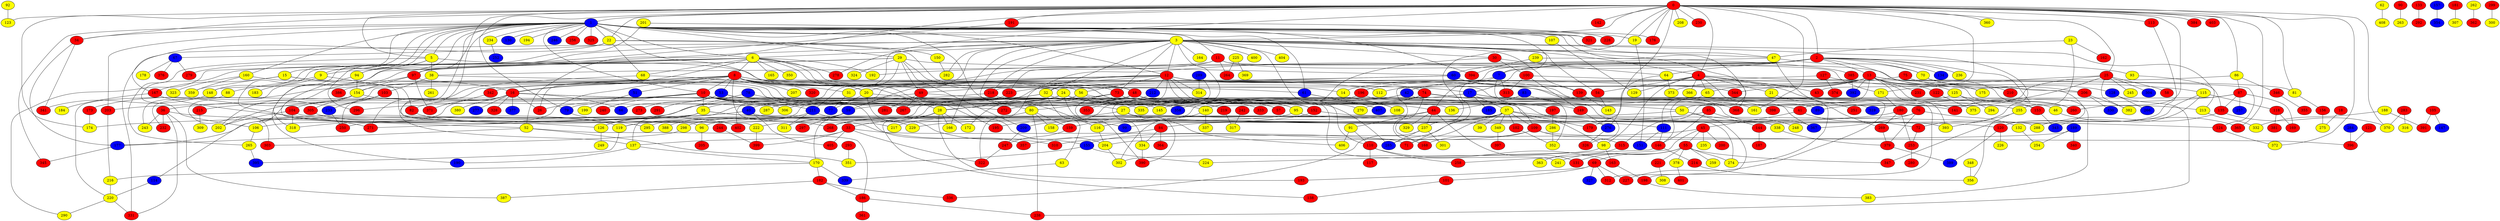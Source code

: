 graph {
0 [style = filled fillcolor = red];
1 [style = filled fillcolor = blue];
2 [style = filled fillcolor = red];
3 [style = filled fillcolor = yellow];
4 [style = filled fillcolor = red];
5 [style = filled fillcolor = yellow];
6 [style = filled fillcolor = yellow];
7 [style = filled fillcolor = blue];
8 [style = filled fillcolor = red];
9 [style = filled fillcolor = yellow];
10 [style = filled fillcolor = red];
11 [style = filled fillcolor = red];
12 [style = filled fillcolor = red];
13 [style = filled fillcolor = red];
14 [style = filled fillcolor = yellow];
15 [style = filled fillcolor = yellow];
16 [style = filled fillcolor = red];
17 [style = filled fillcolor = blue];
18 [style = filled fillcolor = red];
19 [style = filled fillcolor = yellow];
20 [style = filled fillcolor = yellow];
21 [style = filled fillcolor = yellow];
22 [style = filled fillcolor = yellow];
23 [style = filled fillcolor = yellow];
24 [style = filled fillcolor = yellow];
25 [style = filled fillcolor = red];
26 [style = filled fillcolor = red];
27 [style = filled fillcolor = yellow];
28 [style = filled fillcolor = yellow];
29 [style = filled fillcolor = yellow];
30 [style = filled fillcolor = red];
31 [style = filled fillcolor = yellow];
32 [style = filled fillcolor = yellow];
33 [style = filled fillcolor = red];
34 [style = filled fillcolor = red];
35 [style = filled fillcolor = yellow];
36 [style = filled fillcolor = red];
37 [style = filled fillcolor = yellow];
38 [style = filled fillcolor = yellow];
39 [style = filled fillcolor = yellow];
40 [style = filled fillcolor = blue];
41 [style = filled fillcolor = red];
42 [style = filled fillcolor = blue];
43 [style = filled fillcolor = red];
44 [style = filled fillcolor = red];
45 [style = filled fillcolor = red];
46 [style = filled fillcolor = yellow];
47 [style = filled fillcolor = yellow];
48 [style = filled fillcolor = red];
49 [style = filled fillcolor = red];
50 [style = filled fillcolor = yellow];
51 [style = filled fillcolor = blue];
52 [style = filled fillcolor = yellow];
53 [style = filled fillcolor = blue];
54 [style = filled fillcolor = red];
55 [style = filled fillcolor = red];
56 [style = filled fillcolor = yellow];
57 [style = filled fillcolor = red];
58 [style = filled fillcolor = red];
59 [style = filled fillcolor = blue];
60 [style = filled fillcolor = blue];
61 [style = filled fillcolor = blue];
62 [style = filled fillcolor = yellow];
63 [style = filled fillcolor = yellow];
64 [style = filled fillcolor = yellow];
65 [style = filled fillcolor = yellow];
66 [style = filled fillcolor = blue];
67 [style = filled fillcolor = blue];
68 [style = filled fillcolor = yellow];
69 [style = filled fillcolor = red];
70 [style = filled fillcolor = yellow];
71 [style = filled fillcolor = red];
72 [style = filled fillcolor = red];
73 [style = filled fillcolor = red];
74 [style = filled fillcolor = red];
75 [style = filled fillcolor = red];
76 [style = filled fillcolor = red];
77 [style = filled fillcolor = blue];
78 [style = filled fillcolor = blue];
79 [style = filled fillcolor = blue];
80 [style = filled fillcolor = yellow];
81 [style = filled fillcolor = yellow];
82 [style = filled fillcolor = red];
83 [style = filled fillcolor = blue];
84 [style = filled fillcolor = red];
85 [style = filled fillcolor = red];
86 [style = filled fillcolor = yellow];
87 [style = filled fillcolor = red];
88 [style = filled fillcolor = yellow];
89 [style = filled fillcolor = blue];
90 [style = filled fillcolor = red];
91 [style = filled fillcolor = yellow];
92 [style = filled fillcolor = yellow];
93 [style = filled fillcolor = yellow];
94 [style = filled fillcolor = yellow];
95 [style = filled fillcolor = yellow];
96 [style = filled fillcolor = yellow];
97 [style = filled fillcolor = red];
98 [style = filled fillcolor = yellow];
99 [style = filled fillcolor = blue];
100 [style = filled fillcolor = red];
101 [style = filled fillcolor = red];
102 [style = filled fillcolor = red];
103 [style = filled fillcolor = red];
104 [style = filled fillcolor = red];
105 [style = filled fillcolor = red];
106 [style = filled fillcolor = yellow];
107 [style = filled fillcolor = yellow];
108 [style = filled fillcolor = yellow];
109 [style = filled fillcolor = red];
110 [style = filled fillcolor = red];
111 [style = filled fillcolor = blue];
112 [style = filled fillcolor = yellow];
113 [style = filled fillcolor = red];
114 [style = filled fillcolor = blue];
115 [style = filled fillcolor = yellow];
116 [style = filled fillcolor = yellow];
117 [style = filled fillcolor = red];
118 [style = filled fillcolor = red];
119 [style = filled fillcolor = yellow];
120 [style = filled fillcolor = red];
121 [style = filled fillcolor = red];
122 [style = filled fillcolor = red];
123 [style = filled fillcolor = yellow];
124 [style = filled fillcolor = red];
125 [style = filled fillcolor = yellow];
126 [style = filled fillcolor = yellow];
127 [style = filled fillcolor = red];
128 [style = filled fillcolor = blue];
129 [style = filled fillcolor = yellow];
130 [style = filled fillcolor = blue];
131 [style = filled fillcolor = red];
132 [style = filled fillcolor = yellow];
133 [style = filled fillcolor = red];
134 [style = filled fillcolor = blue];
135 [style = filled fillcolor = red];
136 [style = filled fillcolor = yellow];
137 [style = filled fillcolor = yellow];
138 [style = filled fillcolor = red];
139 [style = filled fillcolor = red];
140 [style = filled fillcolor = yellow];
141 [style = filled fillcolor = red];
142 [style = filled fillcolor = red];
143 [style = filled fillcolor = yellow];
144 [style = filled fillcolor = red];
145 [style = filled fillcolor = yellow];
146 [style = filled fillcolor = red];
147 [style = filled fillcolor = blue];
148 [style = filled fillcolor = yellow];
149 [style = filled fillcolor = red];
150 [style = filled fillcolor = yellow];
151 [style = filled fillcolor = blue];
152 [style = filled fillcolor = red];
153 [style = filled fillcolor = red];
154 [style = filled fillcolor = yellow];
155 [style = filled fillcolor = blue];
156 [style = filled fillcolor = red];
157 [style = filled fillcolor = blue];
158 [style = filled fillcolor = yellow];
159 [style = filled fillcolor = red];
160 [style = filled fillcolor = yellow];
161 [style = filled fillcolor = yellow];
162 [style = filled fillcolor = red];
163 [style = filled fillcolor = red];
164 [style = filled fillcolor = yellow];
165 [style = filled fillcolor = yellow];
166 [style = filled fillcolor = yellow];
167 [style = filled fillcolor = red];
168 [style = filled fillcolor = red];
169 [style = filled fillcolor = red];
170 [style = filled fillcolor = yellow];
171 [style = filled fillcolor = yellow];
172 [style = filled fillcolor = yellow];
173 [style = filled fillcolor = red];
174 [style = filled fillcolor = yellow];
175 [style = filled fillcolor = yellow];
176 [style = filled fillcolor = red];
177 [style = filled fillcolor = blue];
178 [style = filled fillcolor = yellow];
179 [style = filled fillcolor = red];
180 [style = filled fillcolor = red];
181 [style = filled fillcolor = red];
182 [style = filled fillcolor = red];
183 [style = filled fillcolor = yellow];
184 [style = filled fillcolor = yellow];
185 [style = filled fillcolor = blue];
186 [style = filled fillcolor = red];
187 [style = filled fillcolor = red];
188 [style = filled fillcolor = yellow];
189 [style = filled fillcolor = blue];
190 [style = filled fillcolor = blue];
191 [style = filled fillcolor = red];
192 [style = filled fillcolor = yellow];
193 [style = filled fillcolor = red];
194 [style = filled fillcolor = yellow];
195 [style = filled fillcolor = red];
196 [style = filled fillcolor = red];
197 [style = filled fillcolor = red];
198 [style = filled fillcolor = red];
199 [style = filled fillcolor = yellow];
200 [style = filled fillcolor = red];
201 [style = filled fillcolor = yellow];
202 [style = filled fillcolor = yellow];
203 [style = filled fillcolor = red];
204 [style = filled fillcolor = yellow];
205 [style = filled fillcolor = red];
206 [style = filled fillcolor = red];
207 [style = filled fillcolor = yellow];
208 [style = filled fillcolor = yellow];
209 [style = filled fillcolor = blue];
210 [style = filled fillcolor = red];
211 [style = filled fillcolor = blue];
212 [style = filled fillcolor = blue];
213 [style = filled fillcolor = yellow];
214 [style = filled fillcolor = red];
215 [style = filled fillcolor = red];
216 [style = filled fillcolor = yellow];
217 [style = filled fillcolor = yellow];
218 [style = filled fillcolor = red];
219 [style = filled fillcolor = red];
220 [style = filled fillcolor = yellow];
221 [style = filled fillcolor = red];
222 [style = filled fillcolor = yellow];
223 [style = filled fillcolor = red];
224 [style = filled fillcolor = yellow];
225 [style = filled fillcolor = yellow];
226 [style = filled fillcolor = yellow];
227 [style = filled fillcolor = red];
228 [style = filled fillcolor = red];
229 [style = filled fillcolor = yellow];
230 [style = filled fillcolor = red];
231 [style = filled fillcolor = red];
232 [style = filled fillcolor = red];
233 [style = filled fillcolor = blue];
234 [style = filled fillcolor = yellow];
235 [style = filled fillcolor = yellow];
236 [style = filled fillcolor = yellow];
237 [style = filled fillcolor = yellow];
238 [style = filled fillcolor = red];
239 [style = filled fillcolor = yellow];
240 [style = filled fillcolor = red];
241 [style = filled fillcolor = yellow];
242 [style = filled fillcolor = red];
243 [style = filled fillcolor = yellow];
244 [style = filled fillcolor = red];
245 [style = filled fillcolor = yellow];
246 [style = filled fillcolor = blue];
247 [style = filled fillcolor = red];
248 [style = filled fillcolor = yellow];
249 [style = filled fillcolor = yellow];
250 [style = filled fillcolor = red];
251 [style = filled fillcolor = red];
252 [style = filled fillcolor = blue];
253 [style = filled fillcolor = red];
254 [style = filled fillcolor = yellow];
255 [style = filled fillcolor = yellow];
256 [style = filled fillcolor = red];
257 [style = filled fillcolor = blue];
258 [style = filled fillcolor = red];
259 [style = filled fillcolor = yellow];
260 [style = filled fillcolor = red];
261 [style = filled fillcolor = yellow];
262 [style = filled fillcolor = yellow];
263 [style = filled fillcolor = yellow];
264 [style = filled fillcolor = red];
265 [style = filled fillcolor = yellow];
266 [style = filled fillcolor = blue];
267 [style = filled fillcolor = red];
268 [style = filled fillcolor = red];
269 [style = filled fillcolor = red];
270 [style = filled fillcolor = yellow];
271 [style = filled fillcolor = red];
272 [style = filled fillcolor = red];
273 [style = filled fillcolor = red];
274 [style = filled fillcolor = yellow];
275 [style = filled fillcolor = yellow];
276 [style = filled fillcolor = blue];
277 [style = filled fillcolor = blue];
278 [style = filled fillcolor = red];
279 [style = filled fillcolor = red];
280 [style = filled fillcolor = red];
281 [style = filled fillcolor = red];
282 [style = filled fillcolor = yellow];
283 [style = filled fillcolor = red];
284 [style = filled fillcolor = blue];
285 [style = filled fillcolor = blue];
286 [style = filled fillcolor = yellow];
287 [style = filled fillcolor = yellow];
288 [style = filled fillcolor = yellow];
289 [style = filled fillcolor = blue];
290 [style = filled fillcolor = yellow];
291 [style = filled fillcolor = red];
292 [style = filled fillcolor = red];
293 [style = filled fillcolor = red];
294 [style = filled fillcolor = yellow];
295 [style = filled fillcolor = yellow];
296 [style = filled fillcolor = red];
297 [style = filled fillcolor = red];
298 [style = filled fillcolor = yellow];
299 [style = filled fillcolor = red];
300 [style = filled fillcolor = yellow];
301 [style = filled fillcolor = yellow];
302 [style = filled fillcolor = yellow];
303 [style = filled fillcolor = red];
304 [style = filled fillcolor = blue];
305 [style = filled fillcolor = red];
306 [style = filled fillcolor = yellow];
307 [style = filled fillcolor = yellow];
308 [style = filled fillcolor = yellow];
309 [style = filled fillcolor = yellow];
310 [style = filled fillcolor = red];
311 [style = filled fillcolor = yellow];
312 [style = filled fillcolor = red];
313 [style = filled fillcolor = red];
314 [style = filled fillcolor = yellow];
315 [style = filled fillcolor = red];
316 [style = filled fillcolor = yellow];
317 [style = filled fillcolor = yellow];
318 [style = filled fillcolor = yellow];
319 [style = filled fillcolor = blue];
320 [style = filled fillcolor = red];
321 [style = filled fillcolor = red];
322 [style = filled fillcolor = red];
323 [style = filled fillcolor = yellow];
324 [style = filled fillcolor = yellow];
325 [style = filled fillcolor = red];
326 [style = filled fillcolor = red];
327 [style = filled fillcolor = blue];
328 [style = filled fillcolor = red];
329 [style = filled fillcolor = yellow];
330 [style = filled fillcolor = blue];
331 [style = filled fillcolor = red];
332 [style = filled fillcolor = yellow];
333 [style = filled fillcolor = red];
334 [style = filled fillcolor = yellow];
335 [style = filled fillcolor = yellow];
336 [style = filled fillcolor = red];
337 [style = filled fillcolor = yellow];
338 [style = filled fillcolor = yellow];
339 [style = filled fillcolor = blue];
340 [style = filled fillcolor = red];
341 [style = filled fillcolor = red];
342 [style = filled fillcolor = red];
343 [style = filled fillcolor = blue];
344 [style = filled fillcolor = red];
345 [style = filled fillcolor = red];
346 [style = filled fillcolor = red];
347 [style = filled fillcolor = red];
348 [style = filled fillcolor = yellow];
349 [style = filled fillcolor = yellow];
350 [style = filled fillcolor = yellow];
351 [style = filled fillcolor = yellow];
352 [style = filled fillcolor = yellow];
353 [style = filled fillcolor = red];
354 [style = filled fillcolor = blue];
355 [style = filled fillcolor = red];
356 [style = filled fillcolor = yellow];
357 [style = filled fillcolor = red];
358 [style = filled fillcolor = blue];
359 [style = filled fillcolor = yellow];
360 [style = filled fillcolor = yellow];
361 [style = filled fillcolor = red];
362 [style = filled fillcolor = red];
363 [style = filled fillcolor = yellow];
364 [style = filled fillcolor = red];
365 [style = filled fillcolor = red];
366 [style = filled fillcolor = yellow];
367 [style = filled fillcolor = blue];
368 [style = filled fillcolor = red];
369 [style = filled fillcolor = yellow];
370 [style = filled fillcolor = yellow];
371 [style = filled fillcolor = red];
372 [style = filled fillcolor = yellow];
373 [style = filled fillcolor = yellow];
374 [style = filled fillcolor = red];
375 [style = filled fillcolor = yellow];
376 [style = filled fillcolor = red];
377 [style = filled fillcolor = blue];
378 [style = filled fillcolor = yellow];
379 [style = filled fillcolor = red];
380 [style = filled fillcolor = yellow];
381 [style = filled fillcolor = red];
382 [style = filled fillcolor = yellow];
383 [style = filled fillcolor = yellow];
384 [style = filled fillcolor = red];
385 [style = filled fillcolor = red];
386 [style = filled fillcolor = red];
387 [style = filled fillcolor = yellow];
388 [style = filled fillcolor = yellow];
389 [style = filled fillcolor = blue];
390 [style = filled fillcolor = red];
391 [style = filled fillcolor = red];
392 [style = filled fillcolor = blue];
393 [style = filled fillcolor = yellow];
394 [style = filled fillcolor = red];
395 [style = filled fillcolor = blue];
396 [style = filled fillcolor = red];
397 [style = filled fillcolor = red];
398 [style = filled fillcolor = red];
399 [style = filled fillcolor = red];
400 [style = filled fillcolor = yellow];
401 [style = filled fillcolor = red];
402 [style = filled fillcolor = red];
403 [style = filled fillcolor = red];
404 [style = filled fillcolor = yellow];
405 [style = filled fillcolor = red];
406 [style = filled fillcolor = yellow];
407 [style = filled fillcolor = blue];
408 [style = filled fillcolor = yellow];
0 -- 4;
0 -- 3;
0 -- 2;
0 -- 1;
0 -- 5;
0 -- 19;
0 -- 22;
0 -- 25;
0 -- 34;
0 -- 43;
0 -- 52;
0 -- 66;
0 -- 79;
0 -- 81;
0 -- 86;
0 -- 113;
0 -- 123;
0 -- 142;
0 -- 161;
0 -- 174;
0 -- 176;
0 -- 191;
0 -- 208;
0 -- 230;
0 -- 237;
0 -- 250;
0 -- 260;
0 -- 276;
0 -- 360;
0 -- 365;
0 -- 370;
0 -- 372;
0 -- 384;
0 -- 403;
1 -- 3;
1 -- 5;
1 -- 6;
1 -- 7;
1 -- 9;
1 -- 10;
1 -- 11;
1 -- 12;
1 -- 15;
1 -- 19;
1 -- 22;
1 -- 28;
1 -- 29;
1 -- 34;
1 -- 47;
1 -- 61;
1 -- 94;
1 -- 96;
1 -- 97;
1 -- 107;
1 -- 116;
1 -- 130;
1 -- 146;
1 -- 148;
1 -- 160;
1 -- 176;
1 -- 194;
1 -- 203;
1 -- 234;
1 -- 246;
1 -- 256;
1 -- 303;
1 -- 321;
1 -- 325;
1 -- 345;
1 -- 394;
2 -- 7;
2 -- 13;
2 -- 17;
2 -- 44;
2 -- 60;
2 -- 64;
2 -- 70;
2 -- 93;
2 -- 134;
2 -- 141;
2 -- 175;
2 -- 223;
2 -- 236;
2 -- 322;
3 -- 4;
3 -- 6;
3 -- 12;
3 -- 20;
3 -- 27;
3 -- 30;
3 -- 32;
3 -- 47;
3 -- 54;
3 -- 72;
3 -- 73;
3 -- 80;
3 -- 119;
3 -- 139;
3 -- 164;
3 -- 166;
3 -- 190;
3 -- 213;
3 -- 218;
3 -- 278;
3 -- 282;
3 -- 331;
3 -- 368;
3 -- 400;
3 -- 404;
3 -- 407;
4 -- 14;
4 -- 21;
4 -- 43;
4 -- 54;
4 -- 65;
4 -- 98;
4 -- 124;
4 -- 129;
4 -- 196;
4 -- 260;
4 -- 274;
4 -- 366;
5 -- 14;
5 -- 38;
5 -- 94;
5 -- 265;
5 -- 296;
6 -- 8;
6 -- 9;
6 -- 16;
6 -- 20;
6 -- 48;
6 -- 68;
6 -- 97;
6 -- 165;
6 -- 192;
6 -- 204;
6 -- 271;
6 -- 278;
6 -- 290;
6 -- 350;
7 -- 32;
7 -- 71;
7 -- 313;
7 -- 326;
8 -- 10;
8 -- 16;
8 -- 17;
8 -- 20;
8 -- 24;
8 -- 26;
8 -- 31;
8 -- 48;
8 -- 51;
8 -- 53;
8 -- 61;
8 -- 73;
8 -- 95;
8 -- 112;
8 -- 137;
8 -- 154;
8 -- 198;
8 -- 207;
8 -- 217;
8 -- 220;
8 -- 250;
8 -- 320;
9 -- 82;
9 -- 88;
9 -- 183;
10 -- 26;
10 -- 27;
10 -- 35;
10 -- 36;
10 -- 79;
10 -- 98;
10 -- 145;
10 -- 195;
10 -- 202;
10 -- 211;
10 -- 215;
10 -- 240;
10 -- 276;
11 -- 31;
11 -- 38;
11 -- 153;
11 -- 171;
11 -- 264;
12 -- 28;
12 -- 49;
12 -- 56;
12 -- 59;
12 -- 74;
12 -- 110;
12 -- 158;
12 -- 212;
12 -- 269;
12 -- 270;
12 -- 314;
12 -- 342;
12 -- 352;
12 -- 367;
12 -- 402;
13 -- 42;
13 -- 50;
13 -- 65;
13 -- 81;
13 -- 112;
13 -- 115;
13 -- 122;
13 -- 125;
13 -- 141;
13 -- 175;
13 -- 223;
13 -- 231;
13 -- 373;
13 -- 392;
13 -- 393;
15 -- 16;
15 -- 167;
15 -- 267;
15 -- 359;
16 -- 26;
16 -- 41;
16 -- 66;
16 -- 82;
16 -- 136;
16 -- 277;
16 -- 318;
16 -- 328;
16 -- 377;
16 -- 380;
17 -- 37;
17 -- 46;
17 -- 145;
17 -- 159;
17 -- 161;
17 -- 185;
18 -- 275;
19 -- 151;
20 -- 50;
20 -- 77;
20 -- 155;
21 -- 251;
22 -- 48;
22 -- 67;
22 -- 68;
22 -- 150;
22 -- 167;
23 -- 47;
23 -- 162;
23 -- 255;
24 -- 28;
24 -- 40;
24 -- 44;
24 -- 57;
24 -- 95;
24 -- 137;
24 -- 141;
24 -- 287;
24 -- 390;
25 -- 41;
25 -- 58;
25 -- 89;
25 -- 171;
25 -- 245;
25 -- 304;
25 -- 382;
27 -- 111;
27 -- 268;
27 -- 406;
28 -- 33;
28 -- 138;
28 -- 166;
28 -- 172;
28 -- 193;
29 -- 49;
29 -- 56;
29 -- 60;
29 -- 97;
29 -- 106;
29 -- 209;
29 -- 211;
29 -- 324;
30 -- 64;
30 -- 100;
30 -- 108;
31 -- 77;
32 -- 35;
32 -- 57;
32 -- 63;
32 -- 197;
32 -- 203;
33 -- 71;
33 -- 137;
33 -- 322;
33 -- 399;
33 -- 405;
34 -- 177;
34 -- 341;
35 -- 99;
35 -- 106;
35 -- 126;
35 -- 271;
35 -- 338;
36 -- 52;
36 -- 232;
36 -- 243;
36 -- 331;
36 -- 387;
37 -- 39;
37 -- 71;
37 -- 84;
37 -- 96;
37 -- 102;
37 -- 109;
37 -- 116;
37 -- 124;
37 -- 179;
37 -- 285;
37 -- 349;
38 -- 103;
38 -- 261;
38 -- 285;
40 -- 174;
40 -- 393;
40 -- 405;
41 -- 45;
41 -- 72;
42 -- 140;
42 -- 358;
42 -- 368;
44 -- 91;
44 -- 131;
44 -- 195;
44 -- 237;
44 -- 329;
45 -- 55;
45 -- 200;
45 -- 235;
45 -- 258;
45 -- 310;
46 -- 365;
47 -- 70;
47 -- 192;
47 -- 227;
48 -- 80;
48 -- 152;
48 -- 177;
48 -- 213;
48 -- 268;
48 -- 319;
49 -- 114;
49 -- 152;
49 -- 267;
49 -- 281;
50 -- 144;
50 -- 222;
50 -- 312;
51 -- 199;
52 -- 177;
52 -- 186;
52 -- 351;
53 -- 273;
53 -- 291;
53 -- 335;
53 -- 357;
54 -- 143;
55 -- 69;
55 -- 131;
55 -- 221;
55 -- 241;
55 -- 259;
55 -- 274;
55 -- 347;
55 -- 378;
56 -- 59;
56 -- 172;
56 -- 219;
56 -- 241;
59 -- 297;
59 -- 298;
59 -- 311;
60 -- 139;
60 -- 148;
60 -- 218;
60 -- 344;
61 -- 108;
61 -- 407;
62 -- 408;
63 -- 339;
64 -- 179;
64 -- 373;
65 -- 111;
67 -- 178;
67 -- 279;
67 -- 376;
68 -- 140;
68 -- 271;
69 -- 101;
69 -- 193;
69 -- 227;
69 -- 312;
69 -- 327;
70 -- 206;
70 -- 210;
70 -- 347;
72 -- 253;
73 -- 89;
73 -- 149;
73 -- 170;
73 -- 272;
73 -- 334;
74 -- 109;
74 -- 153;
74 -- 168;
74 -- 255;
74 -- 270;
74 -- 335;
75 -- 128;
75 -- 344;
76 -- 99;
76 -- 132;
76 -- 367;
76 -- 379;
78 -- 126;
78 -- 272;
79 -- 268;
80 -- 119;
80 -- 158;
80 -- 159;
80 -- 238;
81 -- 156;
82 -- 310;
83 -- 136;
83 -- 398;
84 -- 334;
84 -- 357;
84 -- 364;
85 -- 146;
85 -- 229;
85 -- 248;
86 -- 87;
86 -- 202;
86 -- 346;
87 -- 119;
87 -- 135;
87 -- 169;
87 -- 257;
87 -- 319;
88 -- 243;
90 -- 263;
91 -- 110;
91 -- 406;
92 -- 123;
93 -- 135;
94 -- 126;
94 -- 154;
95 -- 120;
95 -- 295;
96 -- 205;
97 -- 154;
97 -- 358;
97 -- 371;
97 -- 386;
98 -- 163;
98 -- 302;
100 -- 149;
100 -- 313;
100 -- 383;
101 -- 138;
102 -- 352;
103 -- 104;
103 -- 233;
104 -- 202;
104 -- 274;
104 -- 318;
105 -- 147;
105 -- 391;
106 -- 265;
107 -- 129;
109 -- 155;
109 -- 168;
109 -- 315;
109 -- 396;
110 -- 117;
110 -- 163;
110 -- 258;
111 -- 146;
111 -- 151;
113 -- 120;
114 -- 220;
115 -- 118;
115 -- 120;
115 -- 343;
116 -- 204;
118 -- 169;
118 -- 381;
119 -- 395;
120 -- 226;
120 -- 389;
121 -- 396;
122 -- 375;
124 -- 372;
125 -- 260;
125 -- 294;
125 -- 315;
126 -- 249;
127 -- 168;
127 -- 206;
127 -- 374;
128 -- 238;
128 -- 266;
132 -- 254;
133 -- 292;
135 -- 288;
135 -- 370;
137 -- 170;
137 -- 190;
139 -- 143;
140 -- 302;
140 -- 337;
144 -- 187;
146 -- 214;
146 -- 224;
148 -- 341;
149 -- 276;
150 -- 282;
152 -- 217;
152 -- 288;
153 -- 343;
154 -- 173;
154 -- 232;
154 -- 305;
154 -- 306;
155 -- 224;
155 -- 351;
156 -- 275;
157 -- 354;
159 -- 247;
160 -- 222;
160 -- 323;
160 -- 359;
163 -- 198;
167 -- 184;
167 -- 295;
170 -- 182;
170 -- 216;
170 -- 339;
171 -- 180;
173 -- 174;
177 -- 345;
180 -- 209;
180 -- 253;
180 -- 269;
181 -- 307;
182 -- 186;
182 -- 336;
182 -- 387;
186 -- 238;
186 -- 361;
188 -- 332;
188 -- 391;
189 -- 204;
189 -- 254;
189 -- 340;
191 -- 228;
191 -- 318;
196 -- 306;
196 -- 367;
197 -- 286;
198 -- 383;
201 -- 279;
201 -- 321;
203 -- 216;
204 -- 302;
206 -- 330;
206 -- 382;
209 -- 247;
211 -- 229;
211 -- 311;
211 -- 388;
212 -- 353;
213 -- 332;
214 -- 356;
215 -- 309;
216 -- 220;
218 -- 296;
218 -- 333;
219 -- 317;
220 -- 290;
220 -- 331;
221 -- 308;
222 -- 399;
223 -- 267;
225 -- 264;
225 -- 369;
233 -- 250;
234 -- 252;
237 -- 285;
237 -- 301;
237 -- 336;
239 -- 385;
239 -- 394;
242 -- 317;
244 -- 399;
247 -- 322;
253 -- 280;
255 -- 356;
255 -- 393;
262 -- 362;
265 -- 395;
269 -- 379;
276 -- 326;
283 -- 316;
283 -- 370;
284 -- 396;
286 -- 352;
289 -- 314;
289 -- 390;
293 -- 351;
298 -- 303;
299 -- 300;
305 -- 402;
315 -- 363;
334 -- 390;
338 -- 379;
342 -- 371;
346 -- 355;
348 -- 356;
349 -- 397;
378 -- 401;
379 -- 389;
385 -- 392;
}
